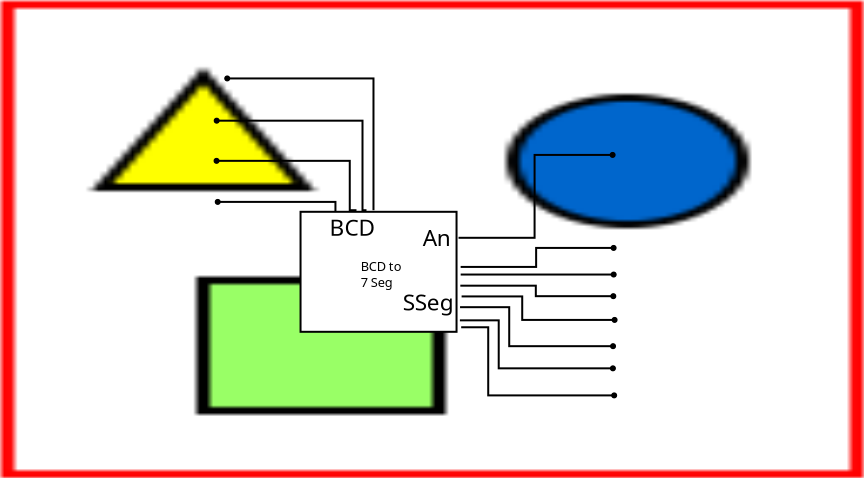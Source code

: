 <?xml version="1.0" encoding="UTF-8"?>
<dia:diagram xmlns:dia="http://www.lysator.liu.se/~alla/dia/">
  <dia:layer name="Fondo" visible="true" active="true">
    <dia:object type="Standard - Image" version="0" id="O0">
      <dia:attribute name="obj_pos">
        <dia:point val="3.273,5.66"/>
      </dia:attribute>
      <dia:attribute name="obj_bb">
        <dia:rectangle val="3.223,5.61;46.448,29.55"/>
      </dia:attribute>
      <dia:attribute name="elem_corner">
        <dia:point val="3.273,5.66"/>
      </dia:attribute>
      <dia:attribute name="elem_width">
        <dia:real val="43.125"/>
      </dia:attribute>
      <dia:attribute name="elem_height">
        <dia:real val="23.84"/>
      </dia:attribute>
      <dia:attribute name="draw_border">
        <dia:boolean val="false"/>
      </dia:attribute>
      <dia:attribute name="keep_aspect">
        <dia:boolean val="true"/>
      </dia:attribute>
      <dia:attribute name="file">
        <dia:string>#basys2.png#</dia:string>
      </dia:attribute>
    </dia:object>
    <dia:object type="Standard - Box" version="0" id="O1">
      <dia:attribute name="obj_pos">
        <dia:point val="18.25,16.2"/>
      </dia:attribute>
      <dia:attribute name="obj_bb">
        <dia:rectangle val="18.2,16.15;26.1,22.25"/>
      </dia:attribute>
      <dia:attribute name="elem_corner">
        <dia:point val="18.25,16.2"/>
      </dia:attribute>
      <dia:attribute name="elem_width">
        <dia:real val="7.8"/>
      </dia:attribute>
      <dia:attribute name="elem_height">
        <dia:real val="6"/>
      </dia:attribute>
      <dia:attribute name="show_background">
        <dia:boolean val="true"/>
      </dia:attribute>
    </dia:object>
    <dia:object type="Standard - Text" version="1" id="O2">
      <dia:attribute name="obj_pos">
        <dia:point val="19.7,17.4"/>
      </dia:attribute>
      <dia:attribute name="obj_bb">
        <dia:rectangle val="19.7,16.27;21.81,17.633"/>
      </dia:attribute>
      <dia:attribute name="text">
        <dia:composite type="text">
          <dia:attribute name="string">
            <dia:string>#BCD#</dia:string>
          </dia:attribute>
          <dia:attribute name="font">
            <dia:font family="sans" style="0" name="Helvetica"/>
          </dia:attribute>
          <dia:attribute name="height">
            <dia:real val="1.411"/>
          </dia:attribute>
          <dia:attribute name="pos">
            <dia:point val="19.7,17.4"/>
          </dia:attribute>
          <dia:attribute name="color">
            <dia:color val="#000000"/>
          </dia:attribute>
          <dia:attribute name="alignment">
            <dia:enum val="0"/>
          </dia:attribute>
        </dia:composite>
      </dia:attribute>
      <dia:attribute name="valign">
        <dia:enum val="3"/>
      </dia:attribute>
    </dia:object>
    <dia:object type="Standard - Text" version="1" id="O3">
      <dia:attribute name="obj_pos">
        <dia:point val="23.36,21.13"/>
      </dia:attribute>
      <dia:attribute name="obj_bb">
        <dia:rectangle val="23.36,20;25.84,21.363"/>
      </dia:attribute>
      <dia:attribute name="text">
        <dia:composite type="text">
          <dia:attribute name="string">
            <dia:string>#SSeg#</dia:string>
          </dia:attribute>
          <dia:attribute name="font">
            <dia:font family="sans" style="0" name="Helvetica"/>
          </dia:attribute>
          <dia:attribute name="height">
            <dia:real val="1.411"/>
          </dia:attribute>
          <dia:attribute name="pos">
            <dia:point val="23.36,21.13"/>
          </dia:attribute>
          <dia:attribute name="color">
            <dia:color val="#000000"/>
          </dia:attribute>
          <dia:attribute name="alignment">
            <dia:enum val="0"/>
          </dia:attribute>
        </dia:composite>
      </dia:attribute>
      <dia:attribute name="valign">
        <dia:enum val="3"/>
      </dia:attribute>
    </dia:object>
    <dia:object type="Standard - Text" version="1" id="O4">
      <dia:attribute name="obj_pos">
        <dia:point val="24.365,17.905"/>
      </dia:attribute>
      <dia:attribute name="obj_bb">
        <dia:rectangle val="24.365,16.775;25.672,18.137"/>
      </dia:attribute>
      <dia:attribute name="text">
        <dia:composite type="text">
          <dia:attribute name="string">
            <dia:string>#An#</dia:string>
          </dia:attribute>
          <dia:attribute name="font">
            <dia:font family="sans" style="0" name="Helvetica"/>
          </dia:attribute>
          <dia:attribute name="height">
            <dia:real val="1.411"/>
          </dia:attribute>
          <dia:attribute name="pos">
            <dia:point val="24.365,17.905"/>
          </dia:attribute>
          <dia:attribute name="color">
            <dia:color val="#000000"/>
          </dia:attribute>
          <dia:attribute name="alignment">
            <dia:enum val="0"/>
          </dia:attribute>
        </dia:composite>
      </dia:attribute>
      <dia:attribute name="valign">
        <dia:enum val="3"/>
      </dia:attribute>
    </dia:object>
    <dia:object type="Standard - Text" version="1" id="O5">
      <dia:attribute name="obj_pos">
        <dia:point val="21.265,19.154"/>
      </dia:attribute>
      <dia:attribute name="obj_bb">
        <dia:rectangle val="21.265,18.514;23.425,20.086"/>
      </dia:attribute>
      <dia:attribute name="text">
        <dia:composite type="text">
          <dia:attribute name="string">
            <dia:string>#BCD to 
7 Seg #</dia:string>
          </dia:attribute>
          <dia:attribute name="font">
            <dia:font family="sans" style="0" name="Helvetica"/>
          </dia:attribute>
          <dia:attribute name="height">
            <dia:real val="0.8"/>
          </dia:attribute>
          <dia:attribute name="pos">
            <dia:point val="21.265,19.154"/>
          </dia:attribute>
          <dia:attribute name="color">
            <dia:color val="#000000"/>
          </dia:attribute>
          <dia:attribute name="alignment">
            <dia:enum val="0"/>
          </dia:attribute>
        </dia:composite>
      </dia:attribute>
      <dia:attribute name="valign">
        <dia:enum val="3"/>
      </dia:attribute>
    </dia:object>
    <dia:object type="Logic - Connector" version="1" id="O6">
      <dia:attribute name="obj_pos">
        <dia:point val="33.754,13.256"/>
      </dia:attribute>
      <dia:attribute name="obj_bb">
        <dia:rectangle val="33.704,13.206;34.004,13.506"/>
      </dia:attribute>
      <dia:attribute name="meta">
        <dia:composite type="dict"/>
      </dia:attribute>
      <dia:attribute name="elem_corner">
        <dia:point val="33.754,13.256"/>
      </dia:attribute>
      <dia:attribute name="elem_width">
        <dia:real val="0.2"/>
      </dia:attribute>
      <dia:attribute name="elem_height">
        <dia:real val="0.2"/>
      </dia:attribute>
      <dia:attribute name="line_width">
        <dia:real val="0.1"/>
      </dia:attribute>
      <dia:attribute name="line_colour">
        <dia:color val="#000000"/>
      </dia:attribute>
      <dia:attribute name="fill_colour">
        <dia:color val="#ffffff"/>
      </dia:attribute>
      <dia:attribute name="show_background">
        <dia:boolean val="true"/>
      </dia:attribute>
      <dia:attribute name="line_style">
        <dia:enum val="0"/>
        <dia:real val="1"/>
      </dia:attribute>
      <dia:attribute name="flip_horizontal">
        <dia:boolean val="false"/>
      </dia:attribute>
      <dia:attribute name="flip_vertical">
        <dia:boolean val="false"/>
      </dia:attribute>
      <dia:attribute name="subscale">
        <dia:real val="1"/>
      </dia:attribute>
    </dia:object>
    <dia:object type="Standard - ZigZagLine" version="1" id="O7">
      <dia:attribute name="obj_pos">
        <dia:point val="33.754,13.356"/>
      </dia:attribute>
      <dia:attribute name="obj_bb">
        <dia:rectangle val="26.1,13.306;33.804,17.55"/>
      </dia:attribute>
      <dia:attribute name="orth_points">
        <dia:point val="33.754,13.356"/>
        <dia:point val="29.952,13.356"/>
        <dia:point val="29.952,17.5"/>
        <dia:point val="26.15,17.5"/>
      </dia:attribute>
      <dia:attribute name="orth_orient">
        <dia:enum val="0"/>
        <dia:enum val="1"/>
        <dia:enum val="0"/>
      </dia:attribute>
      <dia:attribute name="autorouting">
        <dia:boolean val="true"/>
      </dia:attribute>
      <dia:connections>
        <dia:connection handle="0" to="O6" connection="2"/>
      </dia:connections>
    </dia:object>
    <dia:object type="Logic - Connector" version="1" id="O8">
      <dia:attribute name="obj_pos">
        <dia:point val="33.807,19.237"/>
      </dia:attribute>
      <dia:attribute name="obj_bb">
        <dia:rectangle val="33.757,19.187;34.057,19.487"/>
      </dia:attribute>
      <dia:attribute name="meta">
        <dia:composite type="dict"/>
      </dia:attribute>
      <dia:attribute name="elem_corner">
        <dia:point val="33.807,19.237"/>
      </dia:attribute>
      <dia:attribute name="elem_width">
        <dia:real val="0.2"/>
      </dia:attribute>
      <dia:attribute name="elem_height">
        <dia:real val="0.2"/>
      </dia:attribute>
      <dia:attribute name="line_width">
        <dia:real val="0.1"/>
      </dia:attribute>
      <dia:attribute name="line_colour">
        <dia:color val="#000000"/>
      </dia:attribute>
      <dia:attribute name="fill_colour">
        <dia:color val="#ffffff"/>
      </dia:attribute>
      <dia:attribute name="show_background">
        <dia:boolean val="true"/>
      </dia:attribute>
      <dia:attribute name="line_style">
        <dia:enum val="0"/>
        <dia:real val="1"/>
      </dia:attribute>
      <dia:attribute name="flip_horizontal">
        <dia:boolean val="false"/>
      </dia:attribute>
      <dia:attribute name="flip_vertical">
        <dia:boolean val="false"/>
      </dia:attribute>
      <dia:attribute name="subscale">
        <dia:real val="1"/>
      </dia:attribute>
    </dia:object>
    <dia:object type="Standard - ZigZagLine" version="1" id="O9">
      <dia:attribute name="obj_pos">
        <dia:point val="33.807,19.337"/>
      </dia:attribute>
      <dia:attribute name="obj_bb">
        <dia:rectangle val="26.207,19.287;33.857,19.387"/>
      </dia:attribute>
      <dia:attribute name="orth_points">
        <dia:point val="33.807,19.337"/>
        <dia:point val="33.757,19.337"/>
        <dia:point val="26.307,19.337"/>
        <dia:point val="26.257,19.337"/>
      </dia:attribute>
      <dia:attribute name="orth_orient">
        <dia:enum val="0"/>
        <dia:enum val="1"/>
        <dia:enum val="0"/>
      </dia:attribute>
      <dia:attribute name="autorouting">
        <dia:boolean val="true"/>
      </dia:attribute>
      <dia:connections>
        <dia:connection handle="0" to="O8" connection="2"/>
      </dia:connections>
    </dia:object>
    <dia:object type="Logic - Connector" version="1" id="O10">
      <dia:attribute name="obj_pos">
        <dia:point val="33.832,25.28"/>
      </dia:attribute>
      <dia:attribute name="obj_bb">
        <dia:rectangle val="33.782,25.23;34.082,25.53"/>
      </dia:attribute>
      <dia:attribute name="meta">
        <dia:composite type="dict"/>
      </dia:attribute>
      <dia:attribute name="elem_corner">
        <dia:point val="33.832,25.28"/>
      </dia:attribute>
      <dia:attribute name="elem_width">
        <dia:real val="0.2"/>
      </dia:attribute>
      <dia:attribute name="elem_height">
        <dia:real val="0.2"/>
      </dia:attribute>
      <dia:attribute name="line_width">
        <dia:real val="0.1"/>
      </dia:attribute>
      <dia:attribute name="line_colour">
        <dia:color val="#000000"/>
      </dia:attribute>
      <dia:attribute name="fill_colour">
        <dia:color val="#ffffff"/>
      </dia:attribute>
      <dia:attribute name="show_background">
        <dia:boolean val="true"/>
      </dia:attribute>
      <dia:attribute name="line_style">
        <dia:enum val="0"/>
        <dia:real val="1"/>
      </dia:attribute>
      <dia:attribute name="flip_horizontal">
        <dia:boolean val="false"/>
      </dia:attribute>
      <dia:attribute name="flip_vertical">
        <dia:boolean val="false"/>
      </dia:attribute>
      <dia:attribute name="subscale">
        <dia:real val="1"/>
      </dia:attribute>
    </dia:object>
    <dia:object type="Standard - ZigZagLine" version="1" id="O11">
      <dia:attribute name="obj_pos">
        <dia:point val="33.832,25.38"/>
      </dia:attribute>
      <dia:attribute name="obj_bb">
        <dia:rectangle val="26.232,21.923;33.882,25.43"/>
      </dia:attribute>
      <dia:attribute name="orth_points">
        <dia:point val="33.832,25.38"/>
        <dia:point val="27.634,25.38"/>
        <dia:point val="27.634,21.973"/>
        <dia:point val="26.282,21.973"/>
      </dia:attribute>
      <dia:attribute name="orth_orient">
        <dia:enum val="0"/>
        <dia:enum val="1"/>
        <dia:enum val="0"/>
      </dia:attribute>
      <dia:attribute name="autorouting">
        <dia:boolean val="false"/>
      </dia:attribute>
      <dia:connections>
        <dia:connection handle="0" to="O10" connection="2"/>
      </dia:connections>
    </dia:object>
    <dia:object type="Logic - Connector" version="1" id="O12">
      <dia:attribute name="obj_pos">
        <dia:point val="33.768,23.927"/>
      </dia:attribute>
      <dia:attribute name="obj_bb">
        <dia:rectangle val="33.718,23.877;34.018,24.177"/>
      </dia:attribute>
      <dia:attribute name="meta">
        <dia:composite type="dict"/>
      </dia:attribute>
      <dia:attribute name="elem_corner">
        <dia:point val="33.768,23.927"/>
      </dia:attribute>
      <dia:attribute name="elem_width">
        <dia:real val="0.2"/>
      </dia:attribute>
      <dia:attribute name="elem_height">
        <dia:real val="0.2"/>
      </dia:attribute>
      <dia:attribute name="line_width">
        <dia:real val="0.1"/>
      </dia:attribute>
      <dia:attribute name="line_colour">
        <dia:color val="#000000"/>
      </dia:attribute>
      <dia:attribute name="fill_colour">
        <dia:color val="#ffffff"/>
      </dia:attribute>
      <dia:attribute name="show_background">
        <dia:boolean val="true"/>
      </dia:attribute>
      <dia:attribute name="line_style">
        <dia:enum val="0"/>
        <dia:real val="1"/>
      </dia:attribute>
      <dia:attribute name="flip_horizontal">
        <dia:boolean val="false"/>
      </dia:attribute>
      <dia:attribute name="flip_vertical">
        <dia:boolean val="false"/>
      </dia:attribute>
      <dia:attribute name="subscale">
        <dia:real val="1"/>
      </dia:attribute>
    </dia:object>
    <dia:object type="Standard - ZigZagLine" version="1" id="O13">
      <dia:attribute name="obj_pos">
        <dia:point val="33.768,24.027"/>
      </dia:attribute>
      <dia:attribute name="obj_bb">
        <dia:rectangle val="26.168,21.577;33.818,24.077"/>
      </dia:attribute>
      <dia:attribute name="orth_points">
        <dia:point val="33.768,24.027"/>
        <dia:point val="28.159,24.027"/>
        <dia:point val="28.159,21.627"/>
        <dia:point val="26.218,21.627"/>
      </dia:attribute>
      <dia:attribute name="orth_orient">
        <dia:enum val="0"/>
        <dia:enum val="1"/>
        <dia:enum val="0"/>
      </dia:attribute>
      <dia:attribute name="autorouting">
        <dia:boolean val="false"/>
      </dia:attribute>
      <dia:connections>
        <dia:connection handle="0" to="O12" connection="2"/>
      </dia:connections>
    </dia:object>
    <dia:object type="Logic - Connector" version="1" id="O14">
      <dia:attribute name="obj_pos">
        <dia:point val="33.775,22.819"/>
      </dia:attribute>
      <dia:attribute name="obj_bb">
        <dia:rectangle val="33.725,22.769;34.025,23.069"/>
      </dia:attribute>
      <dia:attribute name="meta">
        <dia:composite type="dict"/>
      </dia:attribute>
      <dia:attribute name="elem_corner">
        <dia:point val="33.775,22.819"/>
      </dia:attribute>
      <dia:attribute name="elem_width">
        <dia:real val="0.2"/>
      </dia:attribute>
      <dia:attribute name="elem_height">
        <dia:real val="0.2"/>
      </dia:attribute>
      <dia:attribute name="line_width">
        <dia:real val="0.1"/>
      </dia:attribute>
      <dia:attribute name="line_colour">
        <dia:color val="#000000"/>
      </dia:attribute>
      <dia:attribute name="fill_colour">
        <dia:color val="#ffffff"/>
      </dia:attribute>
      <dia:attribute name="show_background">
        <dia:boolean val="true"/>
      </dia:attribute>
      <dia:attribute name="line_style">
        <dia:enum val="0"/>
        <dia:real val="1"/>
      </dia:attribute>
      <dia:attribute name="flip_horizontal">
        <dia:boolean val="false"/>
      </dia:attribute>
      <dia:attribute name="flip_vertical">
        <dia:boolean val="false"/>
      </dia:attribute>
      <dia:attribute name="subscale">
        <dia:real val="1"/>
      </dia:attribute>
    </dia:object>
    <dia:object type="Standard - ZigZagLine" version="1" id="O15">
      <dia:attribute name="obj_pos">
        <dia:point val="33.775,22.919"/>
      </dia:attribute>
      <dia:attribute name="obj_bb">
        <dia:rectangle val="26.175,20.919;33.825,22.969"/>
      </dia:attribute>
      <dia:attribute name="orth_points">
        <dia:point val="33.775,22.919"/>
        <dia:point val="28.684,22.919"/>
        <dia:point val="28.684,20.969"/>
        <dia:point val="26.225,20.969"/>
      </dia:attribute>
      <dia:attribute name="orth_orient">
        <dia:enum val="0"/>
        <dia:enum val="1"/>
        <dia:enum val="0"/>
      </dia:attribute>
      <dia:attribute name="autorouting">
        <dia:boolean val="false"/>
      </dia:attribute>
      <dia:connections>
        <dia:connection handle="0" to="O14" connection="2"/>
      </dia:connections>
    </dia:object>
    <dia:object type="Logic - Connector" version="1" id="O16">
      <dia:attribute name="obj_pos">
        <dia:point val="33.853,21.506"/>
      </dia:attribute>
      <dia:attribute name="obj_bb">
        <dia:rectangle val="33.803,21.456;34.103,21.756"/>
      </dia:attribute>
      <dia:attribute name="meta">
        <dia:composite type="dict"/>
      </dia:attribute>
      <dia:attribute name="elem_corner">
        <dia:point val="33.853,21.506"/>
      </dia:attribute>
      <dia:attribute name="elem_width">
        <dia:real val="0.2"/>
      </dia:attribute>
      <dia:attribute name="elem_height">
        <dia:real val="0.2"/>
      </dia:attribute>
      <dia:attribute name="line_width">
        <dia:real val="0.1"/>
      </dia:attribute>
      <dia:attribute name="line_colour">
        <dia:color val="#000000"/>
      </dia:attribute>
      <dia:attribute name="fill_colour">
        <dia:color val="#ffffff"/>
      </dia:attribute>
      <dia:attribute name="show_background">
        <dia:boolean val="true"/>
      </dia:attribute>
      <dia:attribute name="line_style">
        <dia:enum val="0"/>
        <dia:real val="1"/>
      </dia:attribute>
      <dia:attribute name="flip_horizontal">
        <dia:boolean val="false"/>
      </dia:attribute>
      <dia:attribute name="flip_vertical">
        <dia:boolean val="false"/>
      </dia:attribute>
      <dia:attribute name="subscale">
        <dia:real val="1"/>
      </dia:attribute>
    </dia:object>
    <dia:object type="Standard - ZigZagLine" version="1" id="O17">
      <dia:attribute name="obj_pos">
        <dia:point val="33.853,21.606"/>
      </dia:attribute>
      <dia:attribute name="obj_bb">
        <dia:rectangle val="26.253,20.381;33.903,21.656"/>
      </dia:attribute>
      <dia:attribute name="orth_points">
        <dia:point val="33.853,21.606"/>
        <dia:point val="29.334,21.606"/>
        <dia:point val="29.334,20.431"/>
        <dia:point val="26.303,20.431"/>
      </dia:attribute>
      <dia:attribute name="orth_orient">
        <dia:enum val="0"/>
        <dia:enum val="1"/>
        <dia:enum val="0"/>
      </dia:attribute>
      <dia:attribute name="autorouting">
        <dia:boolean val="false"/>
      </dia:attribute>
      <dia:connections>
        <dia:connection handle="0" to="O16" connection="2"/>
      </dia:connections>
    </dia:object>
    <dia:object type="Logic - Connector" version="1" id="O18">
      <dia:attribute name="obj_pos">
        <dia:point val="33.789,20.319"/>
      </dia:attribute>
      <dia:attribute name="obj_bb">
        <dia:rectangle val="33.739,20.269;34.039,20.569"/>
      </dia:attribute>
      <dia:attribute name="meta">
        <dia:composite type="dict"/>
      </dia:attribute>
      <dia:attribute name="elem_corner">
        <dia:point val="33.789,20.319"/>
      </dia:attribute>
      <dia:attribute name="elem_width">
        <dia:real val="0.2"/>
      </dia:attribute>
      <dia:attribute name="elem_height">
        <dia:real val="0.2"/>
      </dia:attribute>
      <dia:attribute name="line_width">
        <dia:real val="0.1"/>
      </dia:attribute>
      <dia:attribute name="line_colour">
        <dia:color val="#000000"/>
      </dia:attribute>
      <dia:attribute name="fill_colour">
        <dia:color val="#ffffff"/>
      </dia:attribute>
      <dia:attribute name="show_background">
        <dia:boolean val="true"/>
      </dia:attribute>
      <dia:attribute name="line_style">
        <dia:enum val="0"/>
        <dia:real val="1"/>
      </dia:attribute>
      <dia:attribute name="flip_horizontal">
        <dia:boolean val="false"/>
      </dia:attribute>
      <dia:attribute name="flip_vertical">
        <dia:boolean val="false"/>
      </dia:attribute>
      <dia:attribute name="subscale">
        <dia:real val="1"/>
      </dia:attribute>
    </dia:object>
    <dia:object type="Standard - ZigZagLine" version="1" id="O19">
      <dia:attribute name="obj_pos">
        <dia:point val="33.789,20.419"/>
      </dia:attribute>
      <dia:attribute name="obj_bb">
        <dia:rectangle val="26.189,19.844;33.839,20.469"/>
      </dia:attribute>
      <dia:attribute name="orth_points">
        <dia:point val="33.789,20.419"/>
        <dia:point val="30.014,20.419"/>
        <dia:point val="30.014,19.894"/>
        <dia:point val="26.239,19.894"/>
      </dia:attribute>
      <dia:attribute name="orth_orient">
        <dia:enum val="0"/>
        <dia:enum val="1"/>
        <dia:enum val="0"/>
      </dia:attribute>
      <dia:attribute name="autorouting">
        <dia:boolean val="true"/>
      </dia:attribute>
      <dia:connections>
        <dia:connection handle="0" to="O18" connection="2"/>
      </dia:connections>
    </dia:object>
    <dia:object type="Logic - Connector" version="1" id="O20">
      <dia:attribute name="obj_pos">
        <dia:point val="33.804,17.906"/>
      </dia:attribute>
      <dia:attribute name="obj_bb">
        <dia:rectangle val="33.755,17.856;34.054,18.156"/>
      </dia:attribute>
      <dia:attribute name="meta">
        <dia:composite type="dict"/>
      </dia:attribute>
      <dia:attribute name="elem_corner">
        <dia:point val="33.804,17.906"/>
      </dia:attribute>
      <dia:attribute name="elem_width">
        <dia:real val="0.2"/>
      </dia:attribute>
      <dia:attribute name="elem_height">
        <dia:real val="0.2"/>
      </dia:attribute>
      <dia:attribute name="line_width">
        <dia:real val="0.1"/>
      </dia:attribute>
      <dia:attribute name="line_colour">
        <dia:color val="#000000"/>
      </dia:attribute>
      <dia:attribute name="fill_colour">
        <dia:color val="#ffffff"/>
      </dia:attribute>
      <dia:attribute name="show_background">
        <dia:boolean val="true"/>
      </dia:attribute>
      <dia:attribute name="line_style">
        <dia:enum val="0"/>
        <dia:real val="1"/>
      </dia:attribute>
      <dia:attribute name="flip_horizontal">
        <dia:boolean val="false"/>
      </dia:attribute>
      <dia:attribute name="flip_vertical">
        <dia:boolean val="false"/>
      </dia:attribute>
      <dia:attribute name="subscale">
        <dia:real val="1"/>
      </dia:attribute>
    </dia:object>
    <dia:object type="Standard - ZigZagLine" version="1" id="O21">
      <dia:attribute name="obj_pos">
        <dia:point val="33.804,18.006"/>
      </dia:attribute>
      <dia:attribute name="obj_bb">
        <dia:rectangle val="26.204,17.956;33.855,19.006"/>
      </dia:attribute>
      <dia:attribute name="orth_points">
        <dia:point val="33.804,18.006"/>
        <dia:point val="30.029,18.006"/>
        <dia:point val="30.029,18.956"/>
        <dia:point val="26.255,18.956"/>
      </dia:attribute>
      <dia:attribute name="orth_orient">
        <dia:enum val="0"/>
        <dia:enum val="1"/>
        <dia:enum val="0"/>
      </dia:attribute>
      <dia:attribute name="autorouting">
        <dia:boolean val="true"/>
      </dia:attribute>
      <dia:connections>
        <dia:connection handle="0" to="O20" connection="2"/>
      </dia:connections>
    </dia:object>
    <dia:object type="Logic - Connector" version="1" id="O22">
      <dia:attribute name="obj_pos">
        <dia:point val="14.009,15.605"/>
      </dia:attribute>
      <dia:attribute name="obj_bb">
        <dia:rectangle val="13.959,15.555;14.259,15.855"/>
      </dia:attribute>
      <dia:attribute name="meta">
        <dia:composite type="dict"/>
      </dia:attribute>
      <dia:attribute name="elem_corner">
        <dia:point val="14.009,15.605"/>
      </dia:attribute>
      <dia:attribute name="elem_width">
        <dia:real val="0.2"/>
      </dia:attribute>
      <dia:attribute name="elem_height">
        <dia:real val="0.2"/>
      </dia:attribute>
      <dia:attribute name="line_width">
        <dia:real val="0.1"/>
      </dia:attribute>
      <dia:attribute name="line_colour">
        <dia:color val="#000000"/>
      </dia:attribute>
      <dia:attribute name="fill_colour">
        <dia:color val="#ffffff"/>
      </dia:attribute>
      <dia:attribute name="show_background">
        <dia:boolean val="true"/>
      </dia:attribute>
      <dia:attribute name="line_style">
        <dia:enum val="0"/>
        <dia:real val="1"/>
      </dia:attribute>
      <dia:attribute name="flip_horizontal">
        <dia:boolean val="false"/>
      </dia:attribute>
      <dia:attribute name="flip_vertical">
        <dia:boolean val="false"/>
      </dia:attribute>
      <dia:attribute name="subscale">
        <dia:real val="1"/>
      </dia:attribute>
    </dia:object>
    <dia:object type="Standard - ZigZagLine" version="1" id="O23">
      <dia:attribute name="obj_pos">
        <dia:point val="14.009,15.705"/>
      </dia:attribute>
      <dia:attribute name="obj_bb">
        <dia:rectangle val="13.959,15.655;20.09,16.197"/>
      </dia:attribute>
      <dia:attribute name="orth_points">
        <dia:point val="14.009,15.705"/>
        <dia:point val="19.995,15.705"/>
        <dia:point val="19.995,16.147"/>
        <dia:point val="20.04,16.147"/>
      </dia:attribute>
      <dia:attribute name="orth_orient">
        <dia:enum val="0"/>
        <dia:enum val="1"/>
        <dia:enum val="0"/>
      </dia:attribute>
      <dia:attribute name="autorouting">
        <dia:boolean val="false"/>
      </dia:attribute>
      <dia:connections>
        <dia:connection handle="0" to="O22" connection="2"/>
      </dia:connections>
    </dia:object>
    <dia:object type="Logic - Connector" version="1" id="O24">
      <dia:attribute name="obj_pos">
        <dia:point val="13.95,13.552"/>
      </dia:attribute>
      <dia:attribute name="obj_bb">
        <dia:rectangle val="13.9,13.502;14.2,13.802"/>
      </dia:attribute>
      <dia:attribute name="meta">
        <dia:composite type="dict"/>
      </dia:attribute>
      <dia:attribute name="elem_corner">
        <dia:point val="13.95,13.552"/>
      </dia:attribute>
      <dia:attribute name="elem_width">
        <dia:real val="0.2"/>
      </dia:attribute>
      <dia:attribute name="elem_height">
        <dia:real val="0.2"/>
      </dia:attribute>
      <dia:attribute name="line_width">
        <dia:real val="0.1"/>
      </dia:attribute>
      <dia:attribute name="line_colour">
        <dia:color val="#000000"/>
      </dia:attribute>
      <dia:attribute name="fill_colour">
        <dia:color val="#ffffff"/>
      </dia:attribute>
      <dia:attribute name="show_background">
        <dia:boolean val="true"/>
      </dia:attribute>
      <dia:attribute name="line_style">
        <dia:enum val="0"/>
        <dia:real val="1"/>
      </dia:attribute>
      <dia:attribute name="flip_horizontal">
        <dia:boolean val="false"/>
      </dia:attribute>
      <dia:attribute name="flip_vertical">
        <dia:boolean val="false"/>
      </dia:attribute>
      <dia:attribute name="subscale">
        <dia:real val="1"/>
      </dia:attribute>
    </dia:object>
    <dia:object type="Standard - ZigZagLine" version="1" id="O25">
      <dia:attribute name="obj_pos">
        <dia:point val="13.95,13.652"/>
      </dia:attribute>
      <dia:attribute name="obj_bb">
        <dia:rectangle val="13.9,13.602;21.097,16.171"/>
      </dia:attribute>
      <dia:attribute name="orth_points">
        <dia:point val="13.95,13.652"/>
        <dia:point val="20.711,13.652"/>
        <dia:point val="20.711,16.121"/>
        <dia:point val="21.047,16.121"/>
      </dia:attribute>
      <dia:attribute name="orth_orient">
        <dia:enum val="0"/>
        <dia:enum val="1"/>
        <dia:enum val="0"/>
      </dia:attribute>
      <dia:attribute name="autorouting">
        <dia:boolean val="false"/>
      </dia:attribute>
      <dia:connections>
        <dia:connection handle="0" to="O24" connection="2"/>
      </dia:connections>
    </dia:object>
    <dia:object type="Logic - Connector" version="1" id="O26">
      <dia:attribute name="obj_pos">
        <dia:point val="13.957,11.544"/>
      </dia:attribute>
      <dia:attribute name="obj_bb">
        <dia:rectangle val="13.907,11.494;14.207,11.794"/>
      </dia:attribute>
      <dia:attribute name="meta">
        <dia:composite type="dict"/>
      </dia:attribute>
      <dia:attribute name="elem_corner">
        <dia:point val="13.957,11.544"/>
      </dia:attribute>
      <dia:attribute name="elem_width">
        <dia:real val="0.2"/>
      </dia:attribute>
      <dia:attribute name="elem_height">
        <dia:real val="0.2"/>
      </dia:attribute>
      <dia:attribute name="line_width">
        <dia:real val="0.1"/>
      </dia:attribute>
      <dia:attribute name="line_colour">
        <dia:color val="#000000"/>
      </dia:attribute>
      <dia:attribute name="fill_colour">
        <dia:color val="#ffffff"/>
      </dia:attribute>
      <dia:attribute name="show_background">
        <dia:boolean val="true"/>
      </dia:attribute>
      <dia:attribute name="line_style">
        <dia:enum val="0"/>
        <dia:real val="1"/>
      </dia:attribute>
      <dia:attribute name="flip_horizontal">
        <dia:boolean val="false"/>
      </dia:attribute>
      <dia:attribute name="flip_vertical">
        <dia:boolean val="false"/>
      </dia:attribute>
      <dia:attribute name="subscale">
        <dia:real val="1"/>
      </dia:attribute>
    </dia:object>
    <dia:object type="Standard - ZigZagLine" version="1" id="O27">
      <dia:attribute name="obj_pos">
        <dia:point val="13.957,11.644"/>
      </dia:attribute>
      <dia:attribute name="obj_bb">
        <dia:rectangle val="13.907,11.594;21.597,16.171"/>
      </dia:attribute>
      <dia:attribute name="orth_points">
        <dia:point val="13.957,11.644"/>
        <dia:point val="21.348,11.644"/>
        <dia:point val="21.348,16.121"/>
        <dia:point val="21.547,16.121"/>
      </dia:attribute>
      <dia:attribute name="orth_orient">
        <dia:enum val="0"/>
        <dia:enum val="1"/>
        <dia:enum val="0"/>
      </dia:attribute>
      <dia:attribute name="autorouting">
        <dia:boolean val="false"/>
      </dia:attribute>
      <dia:connections>
        <dia:connection handle="0" to="O26" connection="2"/>
      </dia:connections>
    </dia:object>
    <dia:object type="Logic - Connector" version="1" id="O28">
      <dia:attribute name="obj_pos">
        <dia:point val="14.485,9.432"/>
      </dia:attribute>
      <dia:attribute name="obj_bb">
        <dia:rectangle val="14.435,9.382;14.735,9.682"/>
      </dia:attribute>
      <dia:attribute name="meta">
        <dia:composite type="dict"/>
      </dia:attribute>
      <dia:attribute name="elem_corner">
        <dia:point val="14.485,9.432"/>
      </dia:attribute>
      <dia:attribute name="elem_width">
        <dia:real val="0.2"/>
      </dia:attribute>
      <dia:attribute name="elem_height">
        <dia:real val="0.2"/>
      </dia:attribute>
      <dia:attribute name="line_width">
        <dia:real val="0.1"/>
      </dia:attribute>
      <dia:attribute name="line_colour">
        <dia:color val="#000000"/>
      </dia:attribute>
      <dia:attribute name="fill_colour">
        <dia:color val="#ffffff"/>
      </dia:attribute>
      <dia:attribute name="show_background">
        <dia:boolean val="true"/>
      </dia:attribute>
      <dia:attribute name="line_style">
        <dia:enum val="0"/>
        <dia:real val="1"/>
      </dia:attribute>
      <dia:attribute name="flip_horizontal">
        <dia:boolean val="false"/>
      </dia:attribute>
      <dia:attribute name="flip_vertical">
        <dia:boolean val="false"/>
      </dia:attribute>
      <dia:attribute name="subscale">
        <dia:real val="1"/>
      </dia:attribute>
    </dia:object>
    <dia:object type="Standard - ZigZagLine" version="1" id="O29">
      <dia:attribute name="obj_pos">
        <dia:point val="14.485,9.532"/>
      </dia:attribute>
      <dia:attribute name="obj_bb">
        <dia:rectangle val="14.435,9.482;21.947,16.192"/>
      </dia:attribute>
      <dia:attribute name="orth_points">
        <dia:point val="14.485,9.532"/>
        <dia:point val="21.897,9.532"/>
        <dia:point val="21.897,16.121"/>
        <dia:point val="21.897,16.121"/>
      </dia:attribute>
      <dia:attribute name="orth_orient">
        <dia:enum val="0"/>
        <dia:enum val="1"/>
        <dia:enum val="0"/>
      </dia:attribute>
      <dia:attribute name="autorouting">
        <dia:boolean val="false"/>
      </dia:attribute>
      <dia:connections>
        <dia:connection handle="0" to="O28" connection="2"/>
      </dia:connections>
    </dia:object>
  </dia:layer>
</dia:diagram>
